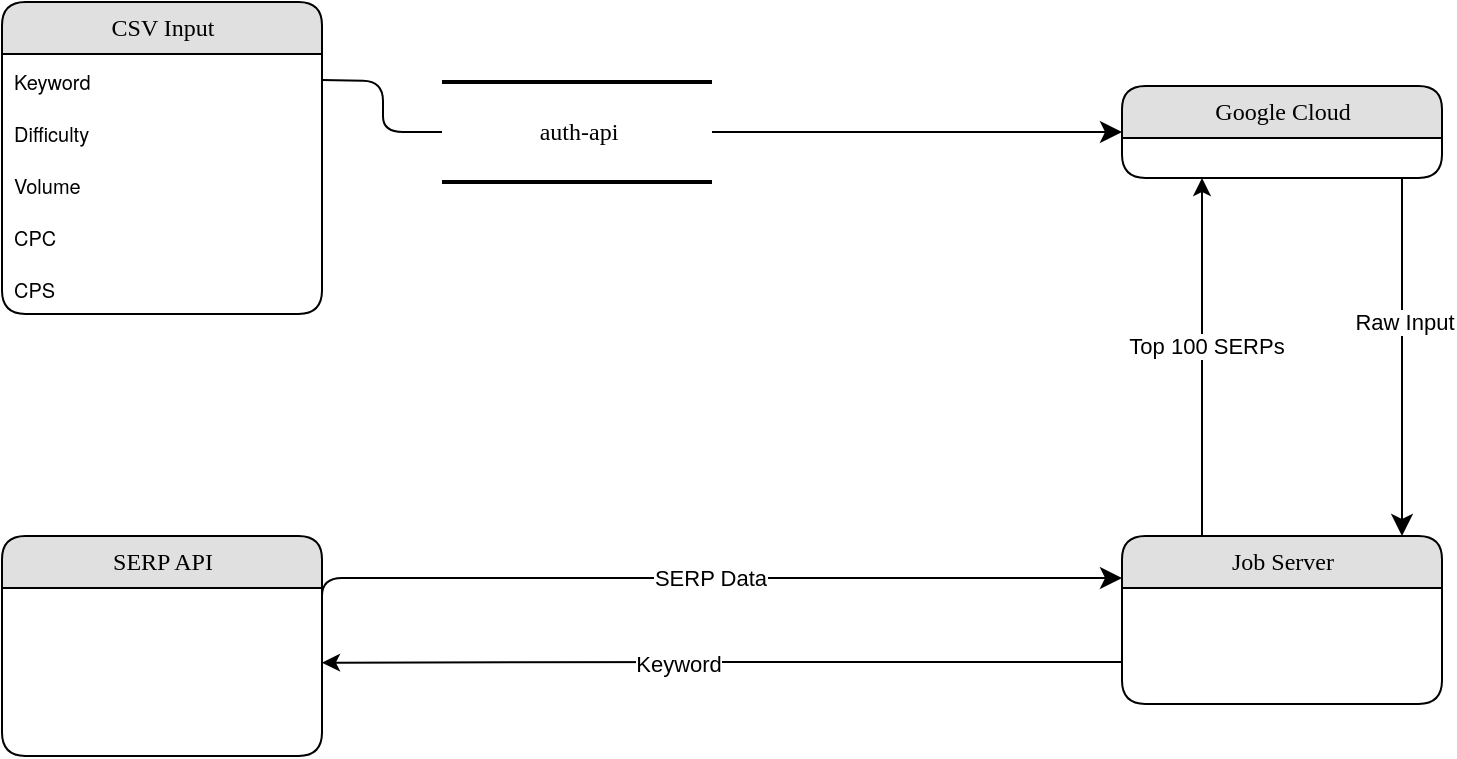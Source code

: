 <mxfile version="16.5.1" type="device" pages="2"><diagram name="Fetcher" id="5d7acffa-a066-3a61-03fe-96351882024d"><mxGraphModel dx="1183" dy="751" grid="1" gridSize="10" guides="1" tooltips="1" connect="1" arrows="1" fold="1" page="1" pageScale="1" pageWidth="1100" pageHeight="850" background="#ffffff" math="0" shadow="0"><root><mxCell id="0"/><mxCell id="1" parent="0"/><mxCell id="21ea969265ad0168-6" value="CSV Input" style="swimlane;html=1;fontStyle=0;childLayout=stackLayout;horizontal=1;startSize=26;fillColor=#e0e0e0;horizontalStack=0;resizeParent=1;resizeLast=0;collapsible=1;marginBottom=0;swimlaneFillColor=#ffffff;align=center;rounded=1;shadow=0;comic=0;labelBackgroundColor=none;strokeWidth=1;fontFamily=Verdana;fontSize=12" parent="1" vertex="1"><mxGeometry x="160" y="74" width="160" height="156" as="geometry"/></mxCell><mxCell id="21ea969265ad0168-9" value="&lt;p style=&quot;margin: 0.0px 0.0px 0.0px 0.0px&quot;&gt;&lt;font face=&quot;Helvetica Neue&quot; color=&quot;#000000&quot; style=&quot;font-stretch: normal ; font-size: 10px ; line-height: normal ; font-family: &amp;#34;helvetica neue&amp;#34;&quot;&gt;Keyword&lt;/font&gt;&lt;/p&gt;" style="text;html=1;strokeColor=none;fillColor=none;spacingLeft=4;spacingRight=4;whiteSpace=wrap;overflow=hidden;rotatable=0;points=[[0,0.5],[1,0.5]];portConstraint=eastwest;" parent="21ea969265ad0168-6" vertex="1"><mxGeometry y="26" width="160" height="26" as="geometry"/></mxCell><mxCell id="_2PGQTbwo4nzvaCSvRM6-1" value="&lt;p style=&quot;margin: 0.0px 0.0px 0.0px 0.0px&quot;&gt;&lt;font face=&quot;Helvetica Neue&quot; color=&quot;#000000&quot; style=&quot;font-stretch: normal ; font-size: 10px ; line-height: normal ; font-family: &amp;#34;helvetica neue&amp;#34;&quot;&gt;Difficulty&lt;/font&gt;&lt;/p&gt;" style="text;html=1;strokeColor=none;fillColor=none;spacingLeft=4;spacingRight=4;whiteSpace=wrap;overflow=hidden;rotatable=0;points=[[0,0.5],[1,0.5]];portConstraint=eastwest;" parent="21ea969265ad0168-6" vertex="1"><mxGeometry y="52" width="160" height="26" as="geometry"/></mxCell><mxCell id="_2PGQTbwo4nzvaCSvRM6-2" value="&lt;p style=&quot;margin: 0.0px 0.0px 0.0px 0.0px&quot;&gt;&lt;font face=&quot;Helvetica Neue&quot; color=&quot;#000000&quot; style=&quot;font-stretch: normal ; font-size: 10px ; line-height: normal ; font-family: &amp;#34;helvetica neue&amp;#34;&quot;&gt;Volume&lt;/font&gt;&lt;/p&gt;" style="text;html=1;strokeColor=none;fillColor=none;spacingLeft=4;spacingRight=4;whiteSpace=wrap;overflow=hidden;rotatable=0;points=[[0,0.5],[1,0.5]];portConstraint=eastwest;" parent="21ea969265ad0168-6" vertex="1"><mxGeometry y="78" width="160" height="26" as="geometry"/></mxCell><mxCell id="_2PGQTbwo4nzvaCSvRM6-3" value="&lt;p style=&quot;margin: 0.0px 0.0px 0.0px 0.0px&quot;&gt;&lt;font face=&quot;Helvetica Neue&quot; color=&quot;#000000&quot; style=&quot;font-stretch: normal ; font-size: 10px ; line-height: normal ; font-family: &amp;#34;helvetica neue&amp;#34;&quot;&gt;CPC&lt;/font&gt;&lt;/p&gt;" style="text;html=1;strokeColor=none;fillColor=none;spacingLeft=4;spacingRight=4;whiteSpace=wrap;overflow=hidden;rotatable=0;points=[[0,0.5],[1,0.5]];portConstraint=eastwest;" parent="21ea969265ad0168-6" vertex="1"><mxGeometry y="104" width="160" height="26" as="geometry"/></mxCell><mxCell id="_2PGQTbwo4nzvaCSvRM6-4" value="&lt;p style=&quot;margin: 0.0px 0.0px 0.0px 0.0px&quot;&gt;&lt;font face=&quot;Helvetica Neue&quot; color=&quot;#000000&quot; style=&quot;font-stretch: normal ; font-size: 10px ; line-height: normal ; font-family: &amp;#34;helvetica neue&amp;#34;&quot;&gt;CPS&lt;/font&gt;&lt;/p&gt;" style="text;html=1;strokeColor=none;fillColor=none;spacingLeft=4;spacingRight=4;whiteSpace=wrap;overflow=hidden;rotatable=0;points=[[0,0.5],[1,0.5]];portConstraint=eastwest;" parent="21ea969265ad0168-6" vertex="1"><mxGeometry y="130" width="160" height="26" as="geometry"/></mxCell><mxCell id="21ea969265ad0168-10" value="Google Cloud" style="swimlane;html=1;fontStyle=0;childLayout=stackLayout;horizontal=1;startSize=26;fillColor=#e0e0e0;horizontalStack=0;resizeParent=1;resizeLast=0;collapsible=1;marginBottom=0;swimlaneFillColor=#ffffff;align=center;rounded=1;shadow=0;comic=0;labelBackgroundColor=none;strokeWidth=1;fontFamily=Verdana;fontSize=12" parent="1" vertex="1"><mxGeometry x="720" y="116" width="160" height="46" as="geometry"/></mxCell><mxCell id="21ea969265ad0168-14" value="SERP API" style="swimlane;html=1;fontStyle=0;childLayout=stackLayout;horizontal=1;startSize=26;fillColor=#e0e0e0;horizontalStack=0;resizeParent=1;resizeLast=0;collapsible=1;marginBottom=0;swimlaneFillColor=#ffffff;align=center;rounded=1;shadow=0;comic=0;labelBackgroundColor=none;strokeWidth=1;fontFamily=Verdana;fontSize=12" parent="1" vertex="1"><mxGeometry x="160" y="341" width="160" height="110" as="geometry"/></mxCell><mxCell id="_2PGQTbwo4nzvaCSvRM6-13" style="edgeStyle=orthogonalEdgeStyle;rounded=0;orthogonalLoop=1;jettySize=auto;html=1;exitX=0;exitY=0.75;exitDx=0;exitDy=0;" parent="1" source="21ea969265ad0168-22" edge="1"><mxGeometry relative="1" as="geometry"><mxPoint x="320" y="404.333" as="targetPoint"/></mxGeometry></mxCell><mxCell id="_2PGQTbwo4nzvaCSvRM6-14" value="Keyword" style="edgeLabel;html=1;align=center;verticalAlign=middle;resizable=0;points=[];" parent="_2PGQTbwo4nzvaCSvRM6-13" vertex="1" connectable="0"><mxGeometry x="0.112" relative="1" as="geometry"><mxPoint as="offset"/></mxGeometry></mxCell><mxCell id="_2PGQTbwo4nzvaCSvRM6-23" style="edgeStyle=orthogonalEdgeStyle;rounded=0;orthogonalLoop=1;jettySize=auto;html=1;exitX=0.25;exitY=0;exitDx=0;exitDy=0;entryX=0.25;entryY=1;entryDx=0;entryDy=0;" parent="1" source="21ea969265ad0168-22" target="21ea969265ad0168-10" edge="1"><mxGeometry relative="1" as="geometry"/></mxCell><mxCell id="_2PGQTbwo4nzvaCSvRM6-24" value="Top 100 SERPs" style="edgeLabel;html=1;align=center;verticalAlign=middle;resizable=0;points=[];" parent="_2PGQTbwo4nzvaCSvRM6-23" vertex="1" connectable="0"><mxGeometry x="0.08" y="-2" relative="1" as="geometry"><mxPoint y="1" as="offset"/></mxGeometry></mxCell><mxCell id="21ea969265ad0168-22" value="Job Server" style="swimlane;html=1;fontStyle=0;childLayout=stackLayout;horizontal=1;startSize=26;fillColor=#e0e0e0;horizontalStack=0;resizeParent=1;resizeLast=0;collapsible=1;marginBottom=0;swimlaneFillColor=#ffffff;align=center;rounded=1;shadow=0;comic=0;labelBackgroundColor=none;strokeWidth=1;fontFamily=Verdana;fontSize=12" parent="1" vertex="1"><mxGeometry x="720" y="341" width="160" height="84" as="geometry"/></mxCell><mxCell id="21ea969265ad0168-38" style="edgeStyle=orthogonalEdgeStyle;html=1;labelBackgroundColor=none;startFill=0;startSize=8;endFill=1;endSize=8;fontFamily=Verdana;fontSize=12;" parent="1" source="21ea969265ad0168-10" target="21ea969265ad0168-22" edge="1"><mxGeometry relative="1" as="geometry"><Array as="points"><mxPoint x="860" y="200"/><mxPoint x="860" y="200"/></Array></mxGeometry></mxCell><mxCell id="_2PGQTbwo4nzvaCSvRM6-18" value="Raw Input" style="edgeLabel;html=1;align=center;verticalAlign=middle;resizable=0;points=[];" parent="21ea969265ad0168-38" vertex="1" connectable="0"><mxGeometry x="-0.198" y="1" relative="1" as="geometry"><mxPoint as="offset"/></mxGeometry></mxCell><mxCell id="21ea969265ad0168-39" style="edgeStyle=orthogonalEdgeStyle;html=1;entryX=0;entryY=0.5;labelBackgroundColor=none;startFill=0;startSize=8;endFill=1;endSize=8;fontFamily=Verdana;fontSize=12;exitX=1;exitY=0.5;startArrow=none;entryDx=0;entryDy=0;" parent="1" source="_2PGQTbwo4nzvaCSvRM6-5" target="21ea969265ad0168-10" edge="1"><mxGeometry relative="1" as="geometry"><Array as="points"/><mxPoint x="320" y="113" as="sourcePoint"/><mxPoint x="560" y="139" as="targetPoint"/></mxGeometry></mxCell><mxCell id="21ea969265ad0168-42" style="edgeStyle=orthogonalEdgeStyle;html=1;exitX=1;exitY=0.5;entryX=0;entryY=0.25;labelBackgroundColor=none;startFill=0;startSize=8;endFill=1;endSize=8;fontFamily=Verdana;fontSize=12;entryDx=0;entryDy=0;" parent="1" target="21ea969265ad0168-22" edge="1"><mxGeometry relative="1" as="geometry"><Array as="points"><mxPoint x="320" y="362"/></Array><mxPoint x="320" y="380" as="sourcePoint"/><mxPoint x="560" y="305" as="targetPoint"/></mxGeometry></mxCell><mxCell id="_2PGQTbwo4nzvaCSvRM6-12" value="SERP Data" style="edgeLabel;html=1;align=center;verticalAlign=middle;resizable=0;points=[];" parent="21ea969265ad0168-42" vertex="1" connectable="0"><mxGeometry x="0.012" relative="1" as="geometry"><mxPoint as="offset"/></mxGeometry></mxCell><mxCell id="_2PGQTbwo4nzvaCSvRM6-5" value="auth-api" style="html=1;rounded=0;shadow=0;comic=0;labelBackgroundColor=none;strokeWidth=2;fontFamily=Verdana;fontSize=12;align=center;shape=mxgraph.ios7ui.horLines;" parent="1" vertex="1"><mxGeometry x="380" y="114" width="135" height="50" as="geometry"/></mxCell><mxCell id="_2PGQTbwo4nzvaCSvRM6-6" value="" style="edgeStyle=orthogonalEdgeStyle;html=1;entryX=0;entryY=0.5;labelBackgroundColor=none;startFill=0;startSize=8;endFill=1;endSize=8;fontFamily=Verdana;fontSize=12;exitX=1;exitY=0.5;endArrow=none;" parent="1" target="_2PGQTbwo4nzvaCSvRM6-5" edge="1"><mxGeometry relative="1" as="geometry"><Array as="points"/><mxPoint x="320" y="113" as="sourcePoint"/><mxPoint x="560" y="139" as="targetPoint"/></mxGeometry></mxCell></root></mxGraphModel></diagram><diagram id="VgDsShmS7RX2O4sjXKnC" name="Grouper"><mxGraphModel dx="1351" dy="859" grid="1" gridSize="10" guides="1" tooltips="1" connect="1" arrows="1" fold="1" page="1" pageScale="1" pageWidth="850" pageHeight="1100" math="0" shadow="0"><root><mxCell id="8VMmApom1uXbJTYrFPeH-0"/><mxCell id="8VMmApom1uXbJTYrFPeH-1" parent="8VMmApom1uXbJTYrFPeH-0"/><mxCell id="eORIQR5-74z5cqKEf2-r-0" value="CSV Input" style="swimlane;html=1;fontStyle=0;childLayout=stackLayout;horizontal=1;startSize=26;fillColor=#e0e0e0;horizontalStack=0;resizeParent=1;resizeLast=0;collapsible=1;marginBottom=0;swimlaneFillColor=#ffffff;align=center;rounded=1;shadow=0;comic=0;labelBackgroundColor=none;strokeWidth=1;fontFamily=Verdana;fontSize=12" parent="8VMmApom1uXbJTYrFPeH-1" vertex="1"><mxGeometry x="390" y="310" width="160" height="66" as="geometry"/></mxCell><mxCell id="eORIQR5-74z5cqKEf2-r-4" value="&lt;p style=&quot;margin: 0.0px 0.0px 0.0px 0.0px&quot;&gt;&lt;br&gt;&lt;/p&gt;" style="text;html=1;strokeColor=none;fillColor=none;spacingLeft=4;spacingRight=4;whiteSpace=wrap;overflow=hidden;rotatable=0;points=[[0,0.5],[1,0.5]];portConstraint=eastwest;" parent="eORIQR5-74z5cqKEf2-r-0" vertex="1"><mxGeometry y="26" width="160" height="26" as="geometry"/></mxCell><mxCell id="eORIQR5-74z5cqKEf2-r-6" value="Google Cloud" style="swimlane;html=1;fontStyle=0;childLayout=stackLayout;horizontal=1;startSize=26;fillColor=#e0e0e0;horizontalStack=0;resizeParent=1;resizeLast=0;collapsible=1;marginBottom=0;swimlaneFillColor=#ffffff;align=center;rounded=1;shadow=0;comic=0;labelBackgroundColor=none;strokeWidth=1;fontFamily=Verdana;fontSize=12" parent="8VMmApom1uXbJTYrFPeH-1" vertex="1"><mxGeometry x="950" y="330" width="160" height="46" as="geometry"/></mxCell><mxCell id="eORIQR5-74z5cqKEf2-r-7" value="Snowflake (new table)" style="swimlane;html=1;fontStyle=0;childLayout=stackLayout;horizontal=1;startSize=26;fillColor=#e0e0e0;horizontalStack=0;resizeParent=1;resizeLast=0;collapsible=1;marginBottom=0;swimlaneFillColor=#ffffff;align=center;rounded=1;shadow=0;comic=0;labelBackgroundColor=none;strokeWidth=1;fontFamily=Verdana;fontSize=12" parent="8VMmApom1uXbJTYrFPeH-1" vertex="1"><mxGeometry x="390" y="574" width="160" height="89" as="geometry"/></mxCell><mxCell id="eORIQR5-74z5cqKEf2-r-11" style="edgeStyle=orthogonalEdgeStyle;rounded=0;orthogonalLoop=1;jettySize=auto;html=1;exitX=0;exitY=0.75;exitDx=0;exitDy=0;" parent="8VMmApom1uXbJTYrFPeH-1" source="eORIQR5-74z5cqKEf2-r-15" edge="1"><mxGeometry relative="1" as="geometry"><mxPoint x="550" y="618.333" as="targetPoint"/><Array as="points"><mxPoint x="670" y="618"/><mxPoint x="670" y="618"/></Array></mxGeometry></mxCell><mxCell id="eORIQR5-74z5cqKEf2-r-12" value="Groupers Output" style="edgeLabel;html=1;align=center;verticalAlign=middle;resizable=0;points=[];" parent="eORIQR5-74z5cqKEf2-r-11" vertex="1" connectable="0"><mxGeometry x="0.112" relative="1" as="geometry"><mxPoint as="offset"/></mxGeometry></mxCell><mxCell id="eORIQR5-74z5cqKEf2-r-13" style="edgeStyle=orthogonalEdgeStyle;rounded=0;orthogonalLoop=1;jettySize=auto;html=1;exitX=0.25;exitY=0;exitDx=0;exitDy=0;entryX=0.25;entryY=1;entryDx=0;entryDy=0;" parent="8VMmApom1uXbJTYrFPeH-1" source="eORIQR5-74z5cqKEf2-r-15" target="eORIQR5-74z5cqKEf2-r-6" edge="1"><mxGeometry relative="1" as="geometry"/></mxCell><mxCell id="eORIQR5-74z5cqKEf2-r-14" value="Grouper's Ouptut" style="edgeLabel;html=1;align=center;verticalAlign=middle;resizable=0;points=[];" parent="eORIQR5-74z5cqKEf2-r-13" vertex="1" connectable="0"><mxGeometry x="0.08" y="-2" relative="1" as="geometry"><mxPoint y="1" as="offset"/></mxGeometry></mxCell><mxCell id="eORIQR5-74z5cqKEf2-r-15" value="Job Server" style="swimlane;html=1;fontStyle=0;childLayout=stackLayout;horizontal=1;startSize=26;fillColor=#e0e0e0;horizontalStack=0;resizeParent=1;resizeLast=0;collapsible=1;marginBottom=0;swimlaneFillColor=#ffffff;align=center;rounded=1;shadow=0;comic=0;labelBackgroundColor=none;strokeWidth=1;fontFamily=Verdana;fontSize=12" parent="8VMmApom1uXbJTYrFPeH-1" vertex="1"><mxGeometry x="950" y="574" width="160" height="84" as="geometry"/></mxCell><mxCell id="eORIQR5-74z5cqKEf2-r-16" style="edgeStyle=orthogonalEdgeStyle;html=1;labelBackgroundColor=none;startFill=0;startSize=8;endFill=1;endSize=8;fontFamily=Verdana;fontSize=12;" parent="8VMmApom1uXbJTYrFPeH-1" source="eORIQR5-74z5cqKEf2-r-6" target="eORIQR5-74z5cqKEf2-r-15" edge="1"><mxGeometry relative="1" as="geometry"><Array as="points"><mxPoint x="1090" y="414"/><mxPoint x="1090" y="414"/></Array></mxGeometry></mxCell><mxCell id="eORIQR5-74z5cqKEf2-r-17" value="Raw Input (Fetcher's Output)" style="edgeLabel;html=1;align=center;verticalAlign=middle;resizable=0;points=[];" parent="eORIQR5-74z5cqKEf2-r-16" vertex="1" connectable="0"><mxGeometry x="-0.198" y="1" relative="1" as="geometry"><mxPoint as="offset"/></mxGeometry></mxCell><mxCell id="eORIQR5-74z5cqKEf2-r-18" style="edgeStyle=orthogonalEdgeStyle;html=1;entryX=0;entryY=0.5;labelBackgroundColor=none;startFill=0;startSize=8;endFill=1;endSize=8;fontFamily=Verdana;fontSize=12;exitX=1;exitY=0.5;startArrow=none;entryDx=0;entryDy=0;" parent="8VMmApom1uXbJTYrFPeH-1" source="eORIQR5-74z5cqKEf2-r-21" target="eORIQR5-74z5cqKEf2-r-6" edge="1"><mxGeometry relative="1" as="geometry"><Array as="points"/><mxPoint x="550" y="327" as="sourcePoint"/><mxPoint x="790" y="353" as="targetPoint"/></mxGeometry></mxCell><mxCell id="eORIQR5-74z5cqKEf2-r-21" value="auth-api" style="html=1;rounded=0;shadow=0;comic=0;labelBackgroundColor=none;strokeWidth=2;fontFamily=Verdana;fontSize=12;align=center;shape=mxgraph.ios7ui.horLines;" parent="8VMmApom1uXbJTYrFPeH-1" vertex="1"><mxGeometry x="660" y="328" width="135" height="50" as="geometry"/></mxCell><mxCell id="eORIQR5-74z5cqKEf2-r-22" value="" style="edgeStyle=orthogonalEdgeStyle;html=1;entryX=0;entryY=0.5;labelBackgroundColor=none;startFill=0;startSize=8;endFill=1;endSize=8;fontFamily=Verdana;fontSize=12;exitX=1;exitY=0.5;endArrow=none;" parent="8VMmApom1uXbJTYrFPeH-1" target="eORIQR5-74z5cqKEf2-r-21" edge="1"><mxGeometry relative="1" as="geometry"><Array as="points"/><mxPoint x="550" y="327" as="sourcePoint"/><mxPoint x="790" y="353" as="targetPoint"/></mxGeometry></mxCell></root></mxGraphModel></diagram></mxfile>